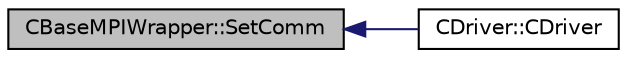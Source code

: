 digraph "CBaseMPIWrapper::SetComm"
{
  edge [fontname="Helvetica",fontsize="10",labelfontname="Helvetica",labelfontsize="10"];
  node [fontname="Helvetica",fontsize="10",shape=record];
  rankdir="LR";
  Node2909 [label="CBaseMPIWrapper::SetComm",height=0.2,width=0.4,color="black", fillcolor="grey75", style="filled", fontcolor="black"];
  Node2909 -> Node2910 [dir="back",color="midnightblue",fontsize="10",style="solid",fontname="Helvetica"];
  Node2910 [label="CDriver::CDriver",height=0.2,width=0.4,color="black", fillcolor="white", style="filled",URL="$class_c_driver.html#a3fca4a013a6efa9bbb38fe78a86b5f3d",tooltip="Constructor of the class. "];
}
